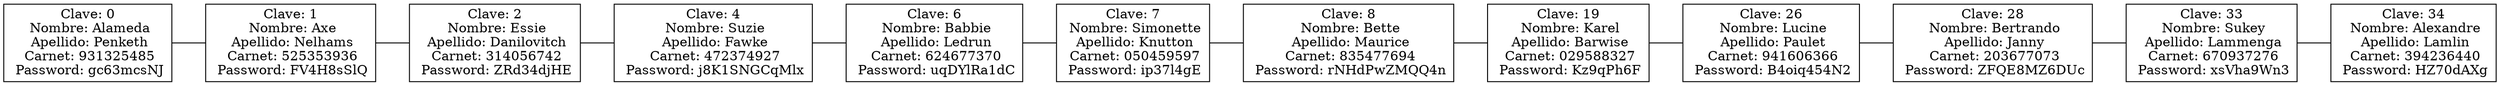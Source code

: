 digraph HashTable{

node[shape=record];
rankdir=LR;

node0[label="Clave: 0\n Nombre: Alameda\n Apellido: Penketh\n Carnet: 931325485\n Password: gc63mcsNJ"];
node1[label="Clave: 1\n Nombre: Axe\n Apellido: Nelhams\n Carnet: 525353936\n Password: FV4H8sSlQ"];
node2[label="Clave: 2\n Nombre: Essie\n Apellido: Danilovitch\n Carnet: 314056742\n Password: ZRd34djHE"];
node3[label="Clave: 4\n Nombre: Suzie\n Apellido: Fawke\n Carnet: 472374927\n Password: j8K1SNGCqMlx"];
node4[label="Clave: 6\n Nombre: Babbie\n Apellido: Ledrun\n Carnet: 624677370\n Password: uqDYlRa1dC"];
node5[label="Clave: 7\n Nombre: Simonette\n Apellido: Knutton\n Carnet: 050459597\n Password: ip37l4gE"];
node6[label="Clave: 8\n Nombre: Bette\n Apellido: Maurice\n Carnet: 835477694\n Password: rNHdPwZMQQ4n"];
node7[label="Clave: 19\n Nombre: Karel\n Apellido: Barwise\n Carnet: 029588327\n Password: Kz9qPh6F"];
node8[label="Clave: 26\n Nombre: Lucine\n Apellido: Paulet\n Carnet: 941606366\n Password: B4oiq454N2"];
node9[label="Clave: 28\n Nombre: Bertrando\n Apellido: Janny\n Carnet: 203677073\n Password: ZFQE8MZ6DUc"];
node10[label="Clave: 33\n Nombre: Sukey\n Apellido: Lammenga\n Carnet: 670937276\n Password: xsVha9Wn3"];
node11[label="Clave: 34\n Nombre: Alexandre\n Apellido: Lamlin\n Carnet: 394236440\n Password: HZ70dAXg"];

node0->node1[dir=none];
node1->node2[dir=none];
node2->node3[dir=none];
node3->node4[dir=none];
node4->node5[dir=none];
node5->node6[dir=none];
node6->node7[dir=none];
node7->node8[dir=none];
node8->node9[dir=none];
node9->node10[dir=none];
node10->node11[dir=none];

}